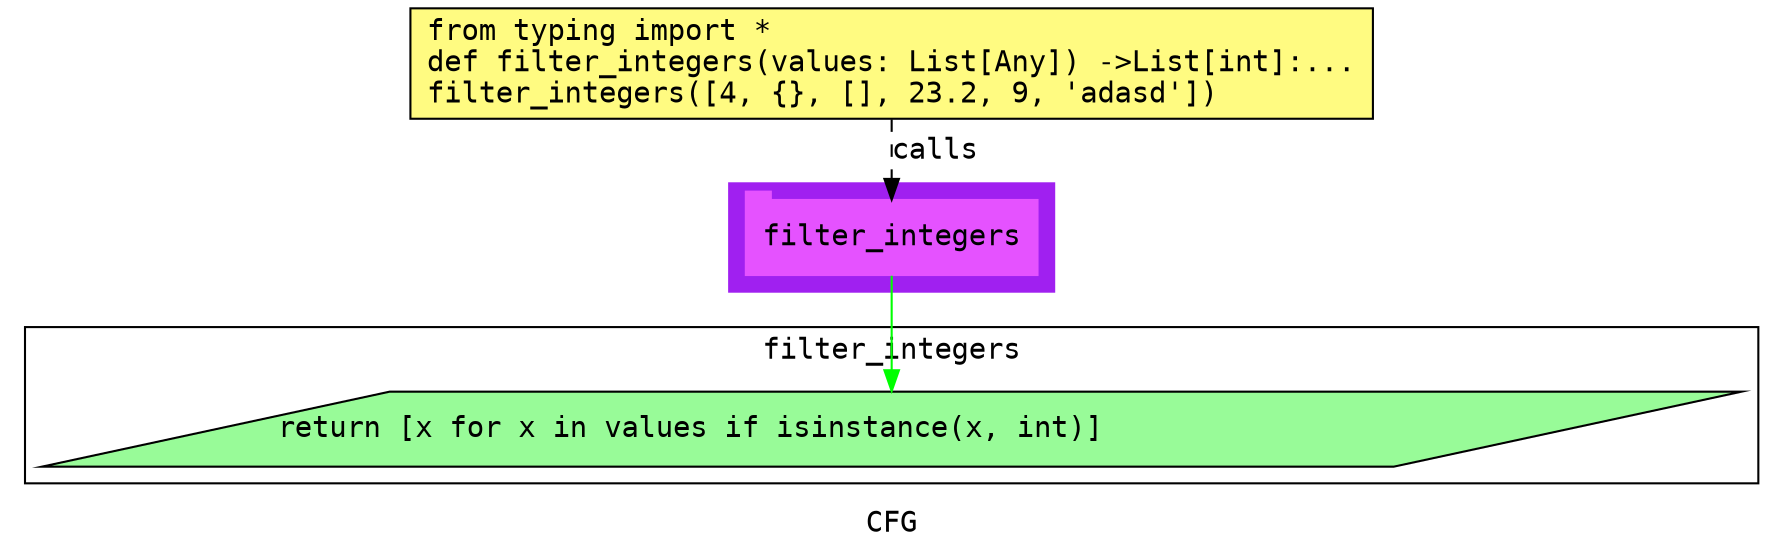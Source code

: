 digraph cluster178CFG {
	graph [bb="0,0,820,259",
		compound=True,
		fontname="DejaVu Sans Mono",
		label=CFG,
		lheight=0.21,
		lp="410,11.5",
		lwidth=0.35,
		pack=False,
		rankdir=TB,
		ranksep=0.02
	];
	node [fontname="DejaVu Sans Mono",
		label="\N"
	];
	edge [fontname="DejaVu Sans Mono"];
	subgraph cluster_1 {
		graph [bb="332,123,488,175",
			color=purple,
			compound=true,
			fontname="DejaVu Sans Mono",
			label="",
			rankdir=TB,
			ranksep=0.02,
			shape=tab,
			style=filled
		];
		node [fontname="DejaVu Sans Mono"];
		edge [fontname="DejaVu Sans Mono"];
		6	[color="#E552FF",
			height=0.5,
			label=filter_integers,
			linenum="[7]",
			pos="410,149",
			shape=tab,
			style=filled,
			width=1.9444];
	}
	subgraph cluster0filter_integers {
		graph [bb="8,31,812,106",
			compound=True,
			fontname="DejaVu Sans Mono",
			label=filter_integers,
			lheight=0.21,
			lp="410,94.5",
			lwidth=1.72,
			pack=False,
			rankdir=TB,
			ranksep=0.02
		];
		node [fontname="DejaVu Sans Mono"];
		edge [fontname="DejaVu Sans Mono"];
		3	[fillcolor="#98fb98",
			height=0.5,
			label="return [x for x in values if isinstance(x, int)]\l",
			linenum="[5]",
			pos="410,57",
			shape=parallelogram,
			style="filled,solid",
			width=10.932];
	}
	1	[fillcolor="#FFFB81",
		height=0.73611,
		label="from typing import *\ldef filter_integers(values: List[Any]) ->List[int]:...\lfilter_integers([4, {}, [], 23.2, 9, 'adasd'])\l",
		linenum="[1]",
		pos="410,232.5",
		shape=rectangle,
		style="filled,solid",
		width=6.4167];
	1 -> 6	[label=calls,
		lp="431,190.5",
		pos="e,410,167.13 410,205.71 410,196.66 410,186.47 410,177.3",
		style=dashed];
	6 -> 3	[color=green,
		pos="e,410,75.3 410,130.65 410,117.82 410,100.11 410,85.381"];
}

